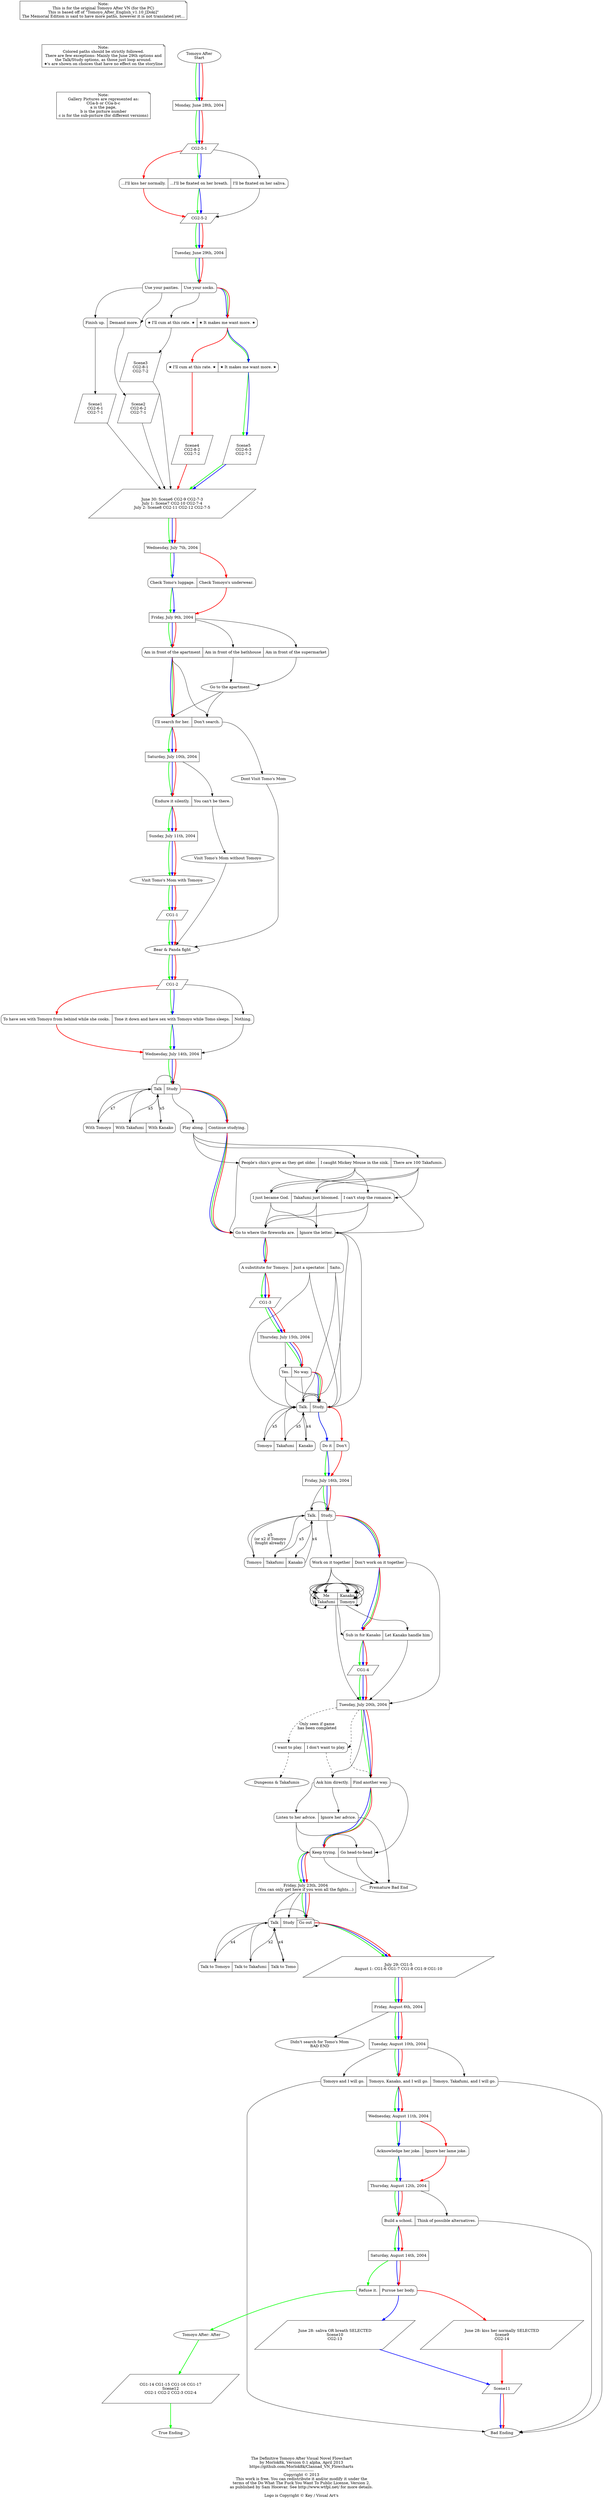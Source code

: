 digraph Tomoyo_After_PC {
/*
#######################################################################
#            DO WHAT THE FUCK YOU WANT TO PUBLIC LICENSE              #
#                    Version 2, December 2004                         #
#                                                                     #
# Copyright (C) 2004 Sam Hocevar <sam@hocevar.net>                    #
#                                                                     #
# Everyone is permitted to copy and distribute verbatim or modified   #
# copies of this license document, and changing it is allowed as long #
# as the name is changed.                                             #
#                                                                     #
#            DO WHAT THE FUCK YOU WANT TO PUBLIC LICENSE              #
#   TERMS AND CONDITIONS FOR COPYING, DISTRIBUTION AND MODIFICATION   #
#                                                                     #
#  0. You just DO WHAT THE FUCK YOU WANT TO.                          #
#                                                                     #
#######################################################################
*/

    // The Definitive Tomoyo After Visual Novel Flowchart

    graph [label = "\n\n\n\nThe Definitive Tomoyo After Visual Novel Flowchart\nby Morlok8k, Version 0.1 alpha, April 2013\nhttps://github.com/Morlok8k/Clannad_VN_Flowcharts\n--------------------\nCopyright © 2013\nThis work is free. You can redistribute it and/or modify it under the\nterms of the Do What The Fuck You Want To Public License, Version 2,\nas published by Sam Hocevar. See http://www.wtfpl.net/ for more details.\n\nLogo is Copyright © Key / Visual Art's" ];
   ranksep=1.25;

/*
TODO:

figure out if there are rlvm bugs.  (not counting D&T)
I cant seem to get some of the CG's that i should.

where are the last 3 CG's on page 1?
why am i not getting the first 4 of page 2?

need to play on Windows / Wine.

D&T completion is said to unlock a CG.
D&T completion is playing it 8 times?  this fact needs verification.

*/

    Note [shape = note, label = "Note:\nThis is for the original Tomoyo After VN (for the PC)\nThis is based off of \"Tomoyo_After_English_v1.10_[Doki]\"\nThe Memorial Edition is said to have more paths, however it is not translated yet..."];
    Note2 [shape = note, label = "Note:\nColored paths should be strictly followed.\nThere are few exceptions: Mainly the June 29th options and\nthe Talk/Study options, as those just loop around.\n★'s are shown on choices that have no effect on the storyline"];
    Note3 [shape = note, label = "Note:\nGallery Pictures are represented as:\nCGa-b or CGa-b-c\na is the page,\nb is the picture number\nc is for the sub-picture (for different versions)"];
    Note -> Note2 -> Note3 [style = bold, color = invis];


//Tomoyo After
    Tomoyo_After_logo [image="dot_files/Tomoyo_After_logo.jpg", label = " ", shape = box, color = invis];
    Tomoyo_After_logo -> Start [style = bold, color = invis];


//start


    Start [label = "Tomoyo After\nStart"];

    //June 28
    JUN_28 [shape = box, label = "Monday, June 28th, 2004"];

    Start -> JUN_28 [style = bold, color = green];    //END1
    Start -> JUN_28 [style = bold, color = blue];    //Blue Path
    Start -> JUN_28 [style = bold, color = red];    //BAD_END

    //CG2-5-1
    CG251 [shape = parallelogram, label = "CG2-5-1"];
    JUN_28 -> CG251 [style = bold, color = green];    //END1
    JUN_28 -> CG251 [style = bold, color = blue];    //Blue Path
    JUN_28 -> CG251 [style = bold, color = red];    //BAD_END

    TA_1 [shape = Mrecord, label = "<a1>...I'll kiss her normally.|<a2>...I'll be fixated on her breath.|<a3>I'll be fixated on her saliva."];
    //choice affects scene on August 14
    CG251 -> TA_1:a2 [style = bold, color = green];    //END1
    CG251 -> TA_1:a2 [style = bold, color = blue];    //Blue Path
    CG251 -> TA_1:a1 [style = bold, color = red];    //BAD_END
    CG251 -> TA_1:a3;

    //CG2-5-2
    CG252 [shape = parallelogram, label = "CG2-5-2"];
    TA_1:a2 -> CG252 [style = bold, color = green];    //END1
    TA_1:a2 -> CG252 [style = bold, color = blue];    //Blue Path
    TA_1:a1 -> CG252 [style = bold, color = red];    //BAD_END
    TA_1:a3 -> CG252;

    //June 29
    JUN_29 [shape = box, label = "Tuesday, June 29th, 2004"];
    CG252 -> JUN_29 [style = bold, color = green];    //END1
    CG252 -> JUN_29 [style = bold, color = blue];    //Blue Path
    CG252 -> JUN_29 [style = bold, color = red];    //BAD_END
    
    TA_2 [shape = Mrecord, label = "<a1>Use your panties.|<a2>Use your socks."];
    JUN_29 -> TA_2:a2 [style = bold, color = green];    //END1
    JUN_29 -> TA_2:a2 [style = bold, color = blue];    //Blue Path
    JUN_29 -> TA_2:a2 [style = bold, color = red];    //BAD_END

    TA_2a [shape = Mrecord, label = "<a1>Finish up.|<a2>Demand more."];
    TA_2:a1 -> TA_2a:a1;
    TA_2:a1 -> TA_2a:a2;

    TA_3 [shape = Mrecord, label = "<a1>★ I'll cum at this rate. ★|<a2>★ It makes me want more. ★"];
    TA_2:a2 -> TA_3:a2 [style = bold, color = green];    //END1
    TA_2:a2 -> TA_3:a2 [style = bold, color = blue];    //Blue Path
    TA_2:a2 -> TA_3:a2 [style = bold, color = red];    //BAD_END
    TA_2:a2 -> TA_3:a1;

    TA_4 [shape = Mrecord, label = "<a1>★ I'll cum at this rate. ★|<a2>★ It makes me want more. ★"];
    TA_3:a2 -> TA_4:a2 [style = bold, color = green];    //END1
    TA_3:a2 -> TA_4:a2 [style = bold, color = invis];    // putting in an invisible arrow seperates the green and blue a bit more...
    TA_3:a2 -> TA_4:a2 [style = bold, color = blue];    //Blue Path
    TA_3:a2 -> TA_4:a1 [style = bold, color = red];    //BAD_END


    //Scene1 CG2-6-1 CG2-7-1
    Scene1 [shape = parallelogram, label = "Scene1\nCG2-6-1\nCG2-7-1"];
    TA_2a:a1 -> Scene1;

    //Scene2 CG2-6-2 CG2-7-1
    Scene2 [shape = parallelogram, label = "Scene2\nCG2-6-2\nCG2-7-1"];
    TA_2a:a2 -> Scene2;

    //Scene3 CG2-8-1 CG2-7-2
    Scene3 [shape = parallelogram, label = "Scene3\nCG2-8-1\nCG2-7-2"];
    TA_3:a1 -> Scene3;

    //Scene4 CG2-8-2 CG2-7-2
    Scene4 [shape = parallelogram, label = "Scene4\nCG2-8-2\nCG2-7-2"];
    TA_4:a1 -> Scene4 [style = bold, color = red];

    //Scene5 CG2-6-3 CG2-7-2
    Scene5 [shape = parallelogram, label = "Scene5\nCG2-6-3\nCG2-7-2"];
    TA_4:a2 -> Scene5 [style = bold, color = green];
    TA_4:a2 -> Scene5 [style = bold, color = blue];

    //Scene6 CG2-9 CG2-7-3    //June 30
    //Scene7 CG2-10 CG2-7-4    //July 1
    //Scene8 CG2-11 CG2-12 CG2-7-5    //July 2
    Scene678 [shape = parallelogram, label = "June 30: Scene6 CG2-9 CG2-7-3\nJuly 1: Scene7 CG2-10 CG2-7-4\nJuly 2: Scene8 CG2-11 CG2-12 CG2-7-5"];
    Scene5 -> Scene678 [style = bold, color = green];    //END1
    Scene5 -> Scene678 [style = bold, color = blue];    //Blue Path
    Scene4 -> Scene678 [style = bold, color = red];    //BAD_END
    Scene1 -> Scene678;
    Scene2 -> Scene678;
    Scene3 -> Scene678;

    //July 07
    JUL_7 [shape = box, label = "Wednesday, July 7th, 2004"];
    Scene678 -> JUL_7 [style = bold, color = green];    //END1
    Scene678 -> JUL_7 [style = bold, color = blue];    //Blue Path
    Scene678 -> JUL_7 [style = bold, color = red];    //BAD_END


    TA_5 [shape = Mrecord, label = "<a1>Check Tomo's luggage.|<a2>Check Tomoyo's underwear."];
    JUL_7 -> TA_5:a1 [style = bold, color = green];    //END1
    JUL_7 -> TA_5:a1 [style = bold, color = blue];    //Blue Path
    JUL_7 -> TA_5:a2 [style = bold, color = red];    //BAD_END


    //July 09
    JUL_9 [shape = box, label = "Friday, July 9th, 2004"];
    TA_5:a1 -> JUL_9 [style = bold, color = green];    //END1
    TA_5:a1 -> JUL_9 [style = bold, color = blue];    //Blue Path
    TA_5:a2 -> JUL_9 [style = bold, color = red];    //BAD_END

    TA_6 [shape = Mrecord, label = "<a1>Am in front of the apartment|<a2>Am in front of the bathhouse|<a3>Am in front of the supermarket"];
    JUL_9 -> TA_6:a1 [style = bold, color = green];    //END1
    JUL_9 -> TA_6:a1 [style = bold, color = blue];    //Blue Path
    JUL_9 -> TA_6:a1 [style = bold, color = red];    //BAD_END
    JUL_9 -> TA_6:a2;
    JUL_9 -> TA_6:a3;

    TA_6a [label = "Go to the apartment"];
    TA_6:a2 -> TA_6a;
    TA_6:a3 -> TA_6a;


    TA_7 [shape = Mrecord, label = "<a1>I'll search for her.|<a2>Don't search."];
    TA_6:a1 -> TA_7:a1 [style = bold, color = green];    //END1
    TA_6:a1 -> TA_7:a1 [style = bold, color = blue];    //Blue Path
    TA_6:a1 -> TA_7:a1 [style = bold, color = red];    //BAD_END
    TA_6a -> TA_7:a1;
    TA_6a -> TA_7:a2;
    TA_6:a1 -> TA_7:a2;


    //July 10
    JUL_10 [shape = box, label = "Saturday, July 10th, 2004"];
    TA_7:a1 -> JUL_10 [style = bold, color = green];    //END1
    TA_7:a1 -> JUL_10 [style = bold, color = blue];    //Blue Path
    TA_7:a1 -> JUL_10 [style = bold, color = red];    //BAD_END


    TA_8 [shape = Mrecord, label = "<a1>Endure it silently.|<a2>You can't be there."];
    JUL_10 -> TA_8:a1 [style = bold, color = green];    //END1
    JUL_10 -> TA_8:a1 [style = bold, color = blue];    //Blue Path
    JUL_10 -> TA_8:a1 [style = bold, color = red];    //BAD_END
    JUL_10 -> TA_8:a2;


    //July 11
    JUL_11 [shape = box, label = "Sunday, July 11th, 2004"];
    TA_8:a1 -> JUL_11 [style = bold, color = green];    //END1
    TA_8:a1 -> JUL_11 [style = bold, color = blue];    //Blue Path
    TA_8:a1 -> JUL_11 [style = bold, color = red];    //BAD_END



    JUL_11_mother1 [label = "Visit Tomo's Mom with Tomoyo"];
    JUL_11_mother2 [label = "Visit Tomo's Mom without Tomoyo"];
    JUL_11_mother3 [label = "Dont Visit Tomo's Mom"];

    JUL_11 -> JUL_11_mother1 [style = bold, color = green];    //END1
    JUL_11 -> JUL_11_mother1 [style = bold, color = blue];    //Blue Path
    JUL_11 -> JUL_11_mother1 [style = bold, color = red];    //BAD_END
    TA_8:a2 -> JUL_11_mother2;
    TA_7:a2 -> JUL_11_mother3;

    CG11 [shape = parallelogram, label = "CG1-1"];
    JUL_11_mother1 -> CG11 [style = bold, color = green];    //END1
    JUL_11_mother1 -> CG11 [style = bold, color = blue];    //Blue Path
    JUL_11_mother1 -> CG11 [style = bold, color = red];    //BAD_END

    JUL_11_bp [label = "Bear & Panda fight"];
    CG11 -> JUL_11_bp [style = bold, color = green];    //END1
    CG11 -> JUL_11_bp [style = bold, color = blue];    //Blue Path
    CG11 -> JUL_11_bp [style = bold, color = red];    //BAD_END
    JUL_11_mother2 -> JUL_11_bp;
    JUL_11_mother3 -> JUL_11_bp;


    CG12 [shape = parallelogram, label = "CG1-2"];
    JUL_11_bp -> CG12 [style = bold, color = green];    //END1
    JUL_11_bp -> CG12 [style = bold, color = blue];    //Blue Path
    JUL_11_bp -> CG12 [style = bold, color = red];    //BAD_END


    TA_9 [shape = Mrecord, label = "<a1>To have sex with Tomoyo from behind while she cooks.|<a2>Tone it down and have sex with Tomoyo while Tomo sleeps.|<a3>Nothing."];
    CG12 -> TA_9:a2 [style = bold, color = green];    //END1
    CG12 -> TA_9:a2 [style = bold, color = blue];    //Blue Path
    CG12 -> TA_9:a1 [style = bold, color = red];    //BAD_END
    CG12 -> TA_9:a3;


    //July 14
    JUL_14 [shape = box, label = "Wednesday, July 14th, 2004"];
    TA_9:a2 -> JUL_14 [style = bold, color = green];    //END1
    TA_9:a2 -> JUL_14 [style = bold, color = blue];    //Blue Path
    TA_9:a1 -> JUL_14 [style = bold, color = red];    //BAD_END
    TA_9:a3 -> JUL_14;

    TA_10 [shape = Mrecord, label = "<a1>Talk|<a2>Study"];
    JUL_14 -> TA_10:a2 [style = bold, color = green];    //END1
    JUL_14 -> TA_10:a2 [style = bold, color = blue];    //Blue Path
    JUL_14 -> TA_10:a2 [style = bold, color = red];    //BAD_END



    TA_10_a [shape = Mrecord, label = "<a1>With Tomoyo|<a2>With Takafumi|<a3>With Kanako"];
    TA_10:a1 -> TA_10_a:a1;
    TA_10:a1 -> TA_10_a:a2;
    TA_10:a1 -> TA_10_a:a3;
    TA_10_a:a1 -> TA_10:a1 [label = "x7"];
    TA_10_a:a2 -> TA_10:a1 [label = "x5"];
    TA_10_a:a3 -> TA_10:a1 [label = "x5"];
    TA_10:a1 -> TA_10:a2;


    TA_11 [shape = Mrecord, label = "<a1>Play along.|<a2>Continue studying."];
    TA_10:a2 -> TA_11:a2 [style = bold, color = green];    //END1
    TA_10:a2 -> TA_11:a2 [style = bold, color = blue];    //Blue Path
    TA_10:a2 -> TA_11:a2 [style = bold, color = red];    //BAD_END
    TA_10:a2 -> TA_11:a1;

    TA_11_a [shape = Mrecord, label = "<a1>People's chin's grow as they get older.|<a2>I caught Mickey Mouse in the sink.|<a3>There are 100 Takafumis."];
    TA_11:a1 -> TA_11_a:a1;
    TA_11:a1 -> TA_11_a:a2;
    TA_11:a1 -> TA_11_a:a3;

    TA_11_b [shape = Mrecord, label = "<a1>I just became God.|<a2>Takafumi just bloomed.|<a3>I can't stop the romance."];

    TA_11_a:a1 -> TA_12:a1
    TA_11_a:a1 -> TA_12:a2

    TA_11_a:a2 -> TA_11_b:a1
    TA_11_a:a2 -> TA_11_b:a2
    TA_11_a:a2 -> TA_11_b:a3
    TA_11_a:a3 -> TA_11_b:a1
    TA_11_a:a3 -> TA_11_b:a2
    TA_11_a:a3 -> TA_11_b:a3

    TA_11_b:a1 -> TA_12:a1
    TA_11_b:a2 -> TA_12:a1
    TA_11_b:a3 -> TA_12:a1
    TA_11_b:a1 -> TA_12:a2
    TA_11_b:a2 -> TA_12:a2
    TA_11_b:a3 -> TA_12:a2


    TA_12 [shape = Mrecord, label = "<a1>Go to where the fireworks are.|<a2>Ignore the letter."];
    TA_11:a2 -> TA_12:a1 [style = bold, color = green];    //END1
    TA_11:a2 -> TA_12:a1 [style = bold, color = blue];    //Blue Path
    TA_11:a2 -> TA_12:a1 [style = bold, color = red];    //BAD_END

    TA_13 [shape = Mrecord, label = "<a1>A substitute for Tomoyo.|<a2>Just a spectator.|<a3>Saito."];
    TA_12:a1 -> TA_13:a1 [style = bold, color = green];    //END1
    TA_12:a1 -> TA_13:a1 [style = bold, color = blue];    //Blue Path
    TA_12:a1 -> TA_13:a1 [style = bold, color = red];    //BAD_END

    CG13 [shape = parallelogram, label = "CG1-3"];
    TA_13:a1 -> CG13 [style = bold, color = green];    //END1
    TA_13:a1 -> CG13 [style = bold, color = blue];    //Blue Path
    TA_13:a1 -> CG13 [style = bold, color = red];    //BAD_END

    //July 15
    JUL_15 [shape = box, label = "Thursday, July 15th, 2004"];
    CG13 -> JUL_15 [style = bold, color = green];    //END1
    CG13 -> JUL_15 [style = bold, color = blue];    //Blue Path
    CG13 -> JUL_15 [style = bold, color = red];    //BAD_END

    TA_14 [shape = Mrecord, label = "<a1>Yes.|<a2>No way."];
    JUL_15 -> TA_14:a2 [style = bold, color = green];    //END1
    JUL_15 -> TA_14:a2 [style = bold, color = blue];    //Blue Path
    JUL_15 -> TA_14:a2 [style = bold, color = red];    //BAD_END
    JUL_15 -> TA_14:a1;

    TA_15 [shape = Mrecord, label = "<a1>Talk.|<a2>Study."];
    TA_14:a2 -> TA_15:a2 [style = bold, color = green];    //END1
    TA_14:a2 -> TA_15:a2 [style = bold, color = blue];    //Blue Path
    TA_14:a2 -> TA_15:a2 [style = bold, color = red];    //BAD_END
    TA_14:a1 -> TA_15:a1;
    TA_14:a1 -> TA_15:a2;
    TA_14:a2 -> TA_15:a1;

    TA_12:a2 -> TA_15:a1;
    TA_12:a2 -> TA_15:a2;
    TA_13:a2 -> TA_15:a1;
    TA_13:a2 -> TA_15:a2;
    TA_13:a3 -> TA_15:a1;
    TA_13:a3 -> TA_15:a2;




    TA_15_a [shape = Mrecord, label = "<a1>Tomoyo|<a2>Takafumi|<a3>Kanako"];
    TA_15:a1 -> TA_15_a:a1;
    TA_15:a1 -> TA_15_a:a2;
    TA_15:a1 -> TA_15_a:a3;
    TA_15_a:a1 -> TA_15:a1 [label = "x5"];
    TA_15_a:a2 -> TA_15:a1 [label = "x5"];
    TA_15_a:a3 -> TA_15:a1 [label = "x4"];
    TA_15:a1 -> TA_15:a2;





    TA_16 [shape = Mrecord, label = "<a>Do it|<aa>Don't"];
    TA_15:a2 -> TA_16:a [style = bold, color = green];    //END1
    TA_15:a2 -> TA_16:a [style = bold, color = blue];    //Blue Path
    TA_15:a2 -> TA_16:aa [style = bold, color = red];    //BAD_END


    //July 16
    JUL_16 [shape = box, label = "Friday, July 16th, 2004"];
    TA_16:a -> JUL_16 [style = bold, color = green];    //END1
    TA_16:a -> JUL_16 [style = bold, color = blue];    //Blue Path
    TA_16:aa -> JUL_16 [style = bold, color = red];    //BAD_END

    TA_17 [shape = Mrecord, label = "<a1>Talk.|<a2>Study."];
    JUL_16 -> TA_17:a2 [style = bold, color = green];    //END1
    JUL_16 -> TA_17:a2 [style = bold, color = blue];    //Blue Path
    JUL_16 -> TA_17:a2 [style = bold, color = red];    //BAD_END
    JUL_16 -> TA_17:a1;

    TA_17_a [shape = Mrecord, label = "<a1>Tomoyo|<a2>Takafumi|<a3>Kanako"];
    TA_17:a1 -> TA_17_a:a1;
    TA_17:a1 -> TA_17_a:a2;
    TA_17:a1 -> TA_17_a:a3;
    TA_17_a:a1 -> TA_17:a1 [label = "x5\n(or x2 if Tomoyo\nfought already)"];
    TA_17_a:a2 -> TA_17:a1 [label = "x5"];
    TA_17_a:a3 -> TA_17:a1 [label = "x4"];
    TA_17:a1 -> TA_17:a2;


    TA_18 [shape = Mrecord, label = "<a1>Work on it together|<a2>Don't work on it together"];
    TA_17:a2 -> TA_18:a2 [style = bold, color = green];    //END1
    TA_17:a2 -> TA_18:a2 [style = bold, color = blue];    //Blue Path
    TA_17:a2 -> TA_18:a2 [style = bold, color = red];    //BAD_END
    TA_17:a2 -> TA_18:a1;

    TA_18_a [shape = Mrecord, label = "{<a1>Me|<a2>Takafumi}|{<a3>Kanako|<a4>Tomoyo}"];
    TA_18:a1 -> TA_18_a:a1;
    TA_18:a1 -> TA_18_a:a2;
    TA_18:a1 -> TA_18_a:a3;

    TA_18_a:a1 -> TA_18_a:a2;
    TA_18_a:a1 -> TA_18_a:a3;
    TA_18_a:a1 -> TA_18_a:a4;
    TA_18_a:a2 -> TA_18_a:a1;
    TA_18_a:a2 -> TA_18_a:a3;
    TA_18_a:a2 -> TA_18_a:a4;
    TA_18_a:a3 -> TA_18_a:a1;
    TA_18_a:a3 -> TA_18_a:a2;
    TA_18_a:a3 -> TA_18_a:a4;
    TA_18_a:a4 -> TA_18_a:a1;
    TA_18_a:a4 -> TA_18_a:a2;
    TA_18_a:a4 -> TA_18_a:a3;
    
    TA_18_a -> TA_19:a1;
    TA_18_a -> TA_19:a2;

    TA_19 [shape = Mrecord, label = "<a1>Sub in for Kanako|<a2>Let Kanako handle him"];
    TA_18:a2 -> TA_19:a1 [style = bold, color = green];    //END1
    TA_18:a2 -> TA_19:a1 [style = bold, color = blue];    //Blue Path
    TA_18:a2 -> TA_19:a1 [style = bold, color = red];    //BAD_END

    //July 19
    CG14 [shape = parallelogram, label = "CG1-4"];
    TA_19:a1 -> CG14 [style = bold, color = green];    //END1
    TA_19:a1 -> CG14 [style = bold, color = blue];    //Blue Path
    TA_19:a1 -> CG14 [style = bold, color = red];    //BAD_END

    //July 20
    JUL_20 [shape = box, label = "Tuesday, July 20th, 2004"];
    TA_18_a -> JUL_20;    //if tomoyo fought on the 15th
    TA_18:a2 -> JUL_20;    //if tomoyo fought on the 15th
    CG14 -> JUL_20 [style = bold, color = green];    //END1
    CG14 -> JUL_20 [style = bold, color = blue];    //Blue Path
    CG14 -> JUL_20 [style = bold, color = red];    //BAD_END
    TA_19:a2 -> JUL_20;

    RPG [shape = Mrecord, label = "<a1>I want to play.|<a2>I don't want to play."];
    JUL_20 -> RPG:a1 [style = dashed, label = "Only seen if game\nhas been completed"];
    JUL_20 -> RPG:a2 [style = dashed];
    RPG:a2 -> TA_20:a1 [style = dashed];
    RPG:a2 -> TA_20:a2 [style = dashed];

    GAME [label = "Dungeons & Takafumis"];
    RPG:a1 -> GAME [style = dashed];

    TA_20 [shape = Mrecord, label = "<a1>Ask him directly.|<a2>Find another way."];
    JUL_20 -> TA_20:a2 [style = bold, color = green];    //END1
    JUL_20 -> TA_20:a2 [style = bold, color = blue];    //Blue Path
    JUL_20 -> TA_20:a2 [style = bold, color = red];    //BAD_END
    JUL_20 -> TA_20:a1;

    TA_20_a [shape = Mrecord, label = "<a1>Listen to her advice.|<a2>Ignore her advice."];
    TA_20:a1 -> TA_20_a:a1;
    TA_20:a1 -> TA_20_a:a2;
    
    TA_20_a:a2 -> BAD_END_2;    //additional path to BAD_END_2

    //July 21
    TA_21 [shape = Mrecord, label = "<a1>Keep trying.|<a2>Go head-to-head"];
    TA_20:a2 -> TA_21:a1 [style = bold, color = green];    //END1
    TA_20:a2 -> TA_21:a1 [style = bold, color = blue];    //Blue Path
    TA_20:a2 -> TA_21:a1 [style = bold, color = red];    //BAD_END
    TA_20:a2 -> TA_21:a2;
    TA_20_a:a1 -> TA_21:a1;
    TA_20_a:a1 -> TA_21:a2;
    TA_21:a2 -> BAD_END_2;    //additional path to BAD_END_2
    TA_21:a1 -> BAD_END_2;    //additional path to BAD_END_2  (depends on earlier choices)


    //July 23
    JUL_23 [shape = box, label = "Friday, July 23th, 2004\n(You can only get here if you won all the fights...)"];
    TA_21:a1 -> JUL_23 [style = bold, color = green];    //END1
    TA_21:a1 -> JUL_23 [style = bold, color = blue];    //Blue Path
    TA_21:a1 -> JUL_23 [style = bold, color = red];    //BAD_END

    
    TA_22 [shape = Mrecord, label = "<a1>Talk|<a2>Study|<a3>Go out"];
    JUL_23 -> TA_22:a3 [style = bold, color = green];    //END1
    JUL_23 -> TA_22:a3 [style = bold, color = blue];    //Blue Path
    JUL_23 -> TA_22:a3 [style = bold, color = red];    //BAD_END
    JUL_23 -> TA_22:a1;
    JUL_23 -> TA_22:a2;

    TA_22_a [shape = Mrecord, label = "<a1>Talk to Tomoyo|<a2>Talk to Takafumi|<a3>Talk to Tomo"];
    TA_22:a1 -> TA_22_a:a1;
    TA_22:a1 -> TA_22_a:a2;
    TA_22:a1 -> TA_22_a:a3;
    TA_22_a:a1 -> TA_22:a1 [label = "x4"];
    TA_22_a:a2 -> TA_22:a1 [label = "x2"];
    TA_22_a:a3 -> TA_22:a1 [label = "x4"];
    TA_22:a1 -> TA_22:a3;
    TA_22:a2 -> TA_22:a3;

    //July 29
    //CG1-5
    //August 1
    //CG1-6 CG1-7 CG1-8 CG1-9 CG1-10
    CG15 [shape = parallelogram, label = "July 29: CG1-5\nAugust 1: CG1-6 CG1-7 CG1-8 CG1-9 CG1-10"];
    TA_22:a3 -> CG15 [style = bold, color = green];    //END1
    TA_22:a3 -> CG15 [style = bold, color = blue];    //Blue Path
    TA_22:a3 -> CG15 [style = bold, color = red];    //BAD_END

    //August 6
    AUG_6 [shape = box, label = "Friday, August 6th, 2004"];
    CG15 -> AUG_6 [style = bold, color = green];    //END1
    CG15 -> AUG_6 [style = bold, color = blue];    //Blue Path
    CG15 -> AUG_6 [style = bold, color = red];    //BAD_END
    AUG_6_BAD_END [label = "Didn't search for Tomo's Mom\nBAD END"];
    AUG_6 -> AUG_6_BAD_END;
    //TODO: Verify!


    //August 10
    AUG_10 [shape = box, label = "Tuesday, August 10th, 2004"];
    AUG_6 -> AUG_10 [style = bold, color = green];    //END1
    AUG_6 -> AUG_10 [style = bold, color = blue];    //Blue Path
    AUG_6 -> AUG_10 [style = bold, color = red];    //BAD_END

    TA_23 [shape = Mrecord, label = "<a1>Tomoyo and I will go.|<a2>Tomoyo, Kanako, and I will go.|<a3>Tomoyo, Takafumi, and I will go."];
    AUG_10 -> TA_23:a2 [style = bold, color = green];    //END1
    AUG_10 -> TA_23:a2 [style = bold, color = blue];    //Blue Path
    AUG_10 -> TA_23:a2 [style = bold, color = red];    //BAD_END
    AUG_10 -> TA_23:a1;
    AUG_10 -> TA_23:a3;


    //August 11
    AUG_11 [shape = box, label = "Wednesday, August 11th, 2004"];
    TA_23:a2 -> AUG_11 [style = bold, color = green];    //END1
    TA_23:a2 -> AUG_11 [style = bold, color = blue];    //Blue Path
    TA_23:a2 -> AUG_11 [style = bold, color = red];    //BAD_END

    TA_24 [shape = Mrecord, label = "<a1>Acknowledge her joke.|<a2>Ignore her lame joke."];
    AUG_11 -> TA_24:a1 [style = bold, color = green];    //END1
    AUG_11 -> TA_24:a1 [style = bold, color = blue];    //Blue Path
    AUG_11 -> TA_24:a2 [style = bold, color = red];    //BAD_END


    //August 12
    AUG_12 [shape = box, label = "Thursday, August 12th, 2004"];
    TA_24:a1 -> AUG_12 [style = bold, color = green];    //END1
    TA_24:a1 -> AUG_12 [style = bold, color = blue];    //Blue Path
    TA_24:a2 -> AUG_12 [style = bold, color = red];    //BAD_END

    TA_25 [shape = Mrecord, label = "<a1>Build a school.|<a2>Think of possible alternatives."];
    AUG_12 -> TA_25:a1 [style = bold, color = green];    //END1
    AUG_12 -> TA_25:a1 [style = bold, color = blue];    //Blue Path
    AUG_12 -> TA_25:a1 [style = bold, color = red];    //BAD_END
    AUG_12 -> TA_25:a2;

    //August 14
    AUG_14 [shape = box, label = "Saturday, August 14th, 2004"];
    TA_25:a1 -> AUG_14 [style = bold, color = green];    //END1
    TA_25:a1 -> AUG_14 [style = bold, color = blue];    //Blue Path
    TA_25:a1 -> AUG_14 [style = bold, color = red];    //BAD_END

    TA_26 [shape = Mrecord, label = "<a1>Refuse it.|<a2>Pursue her body."];
    AUG_14 -> TA_26:a1 [style = bold, color = green];    //END1
    AUG_14 -> TA_26:a2 [style = bold, color = blue];    //Blue Path
    AUG_14 -> TA_26:a2 [style = bold, color = red];    //BAD_END


    Scene9 [shape = parallelogram, label = "June 28: kiss her normally SELECTED\nScene9\nCG2-14"];
    Scene10 [shape = parallelogram, label = "June 28: saliva OR breath SELECTED\nScene10\nCG2-13"];
    TA_26:a2 -> Scene10 [style = bold, color = blue];    //Blue Path
    TA_26:a2 -> Scene9 [style = bold, color = red];    //BAD_END

    Scene11 [shape = parallelogram, label = "Scene11"];
    Scene9 -> Scene11 [style = bold, color = red];    //BAD_END
    Scene10 -> Scene11 [style = bold, color = blue];    //Blue Path




//AUG 23
//CG1-11 CG1-12 CG1-13

    TAA [label = "Tomoyo After: After"];
    TA_26:a1 -> TAA [style = bold, color = green];    //END1

//CG1-14 CG1-15 CG1-16 CG1-17
//Scene12
//CG2-1 CG2-2 CG2-3 CG2-4
    Scene12 [shape = parallelogram, label = "CG1-14 CG1-15 CG1-16 CG1-17\nScene12\nCG2-1 CG2-2 CG2-3 CG2-4"];
    TAA -> Scene12 [style = bold, color = green];    //END1

//TODO: I cant seem to get CG2-1, 2-2, 2-3, or 2-4.  try on windows. rlvm bug?

    END1_END [label = "True Ending\n"];
    Scene12 -> END1_END [style = bold, color = green];    //END1




    BAD_END_1 [label = "Bad Ending"];
    Scene11 -> BAD_END_1 [style = bold, color = blue];    //Blue Path
    Scene11 -> BAD_END_1 [style = bold, color = red];    //BAD_END
    TA_23:a1 -> BAD_END_1;
    TA_23:a3 -> BAD_END_1;
    TA_25:a2 -> BAD_END_1;

    BAD_END_2 [label = "Premature Bad End"];    //BAD_END #2

}
